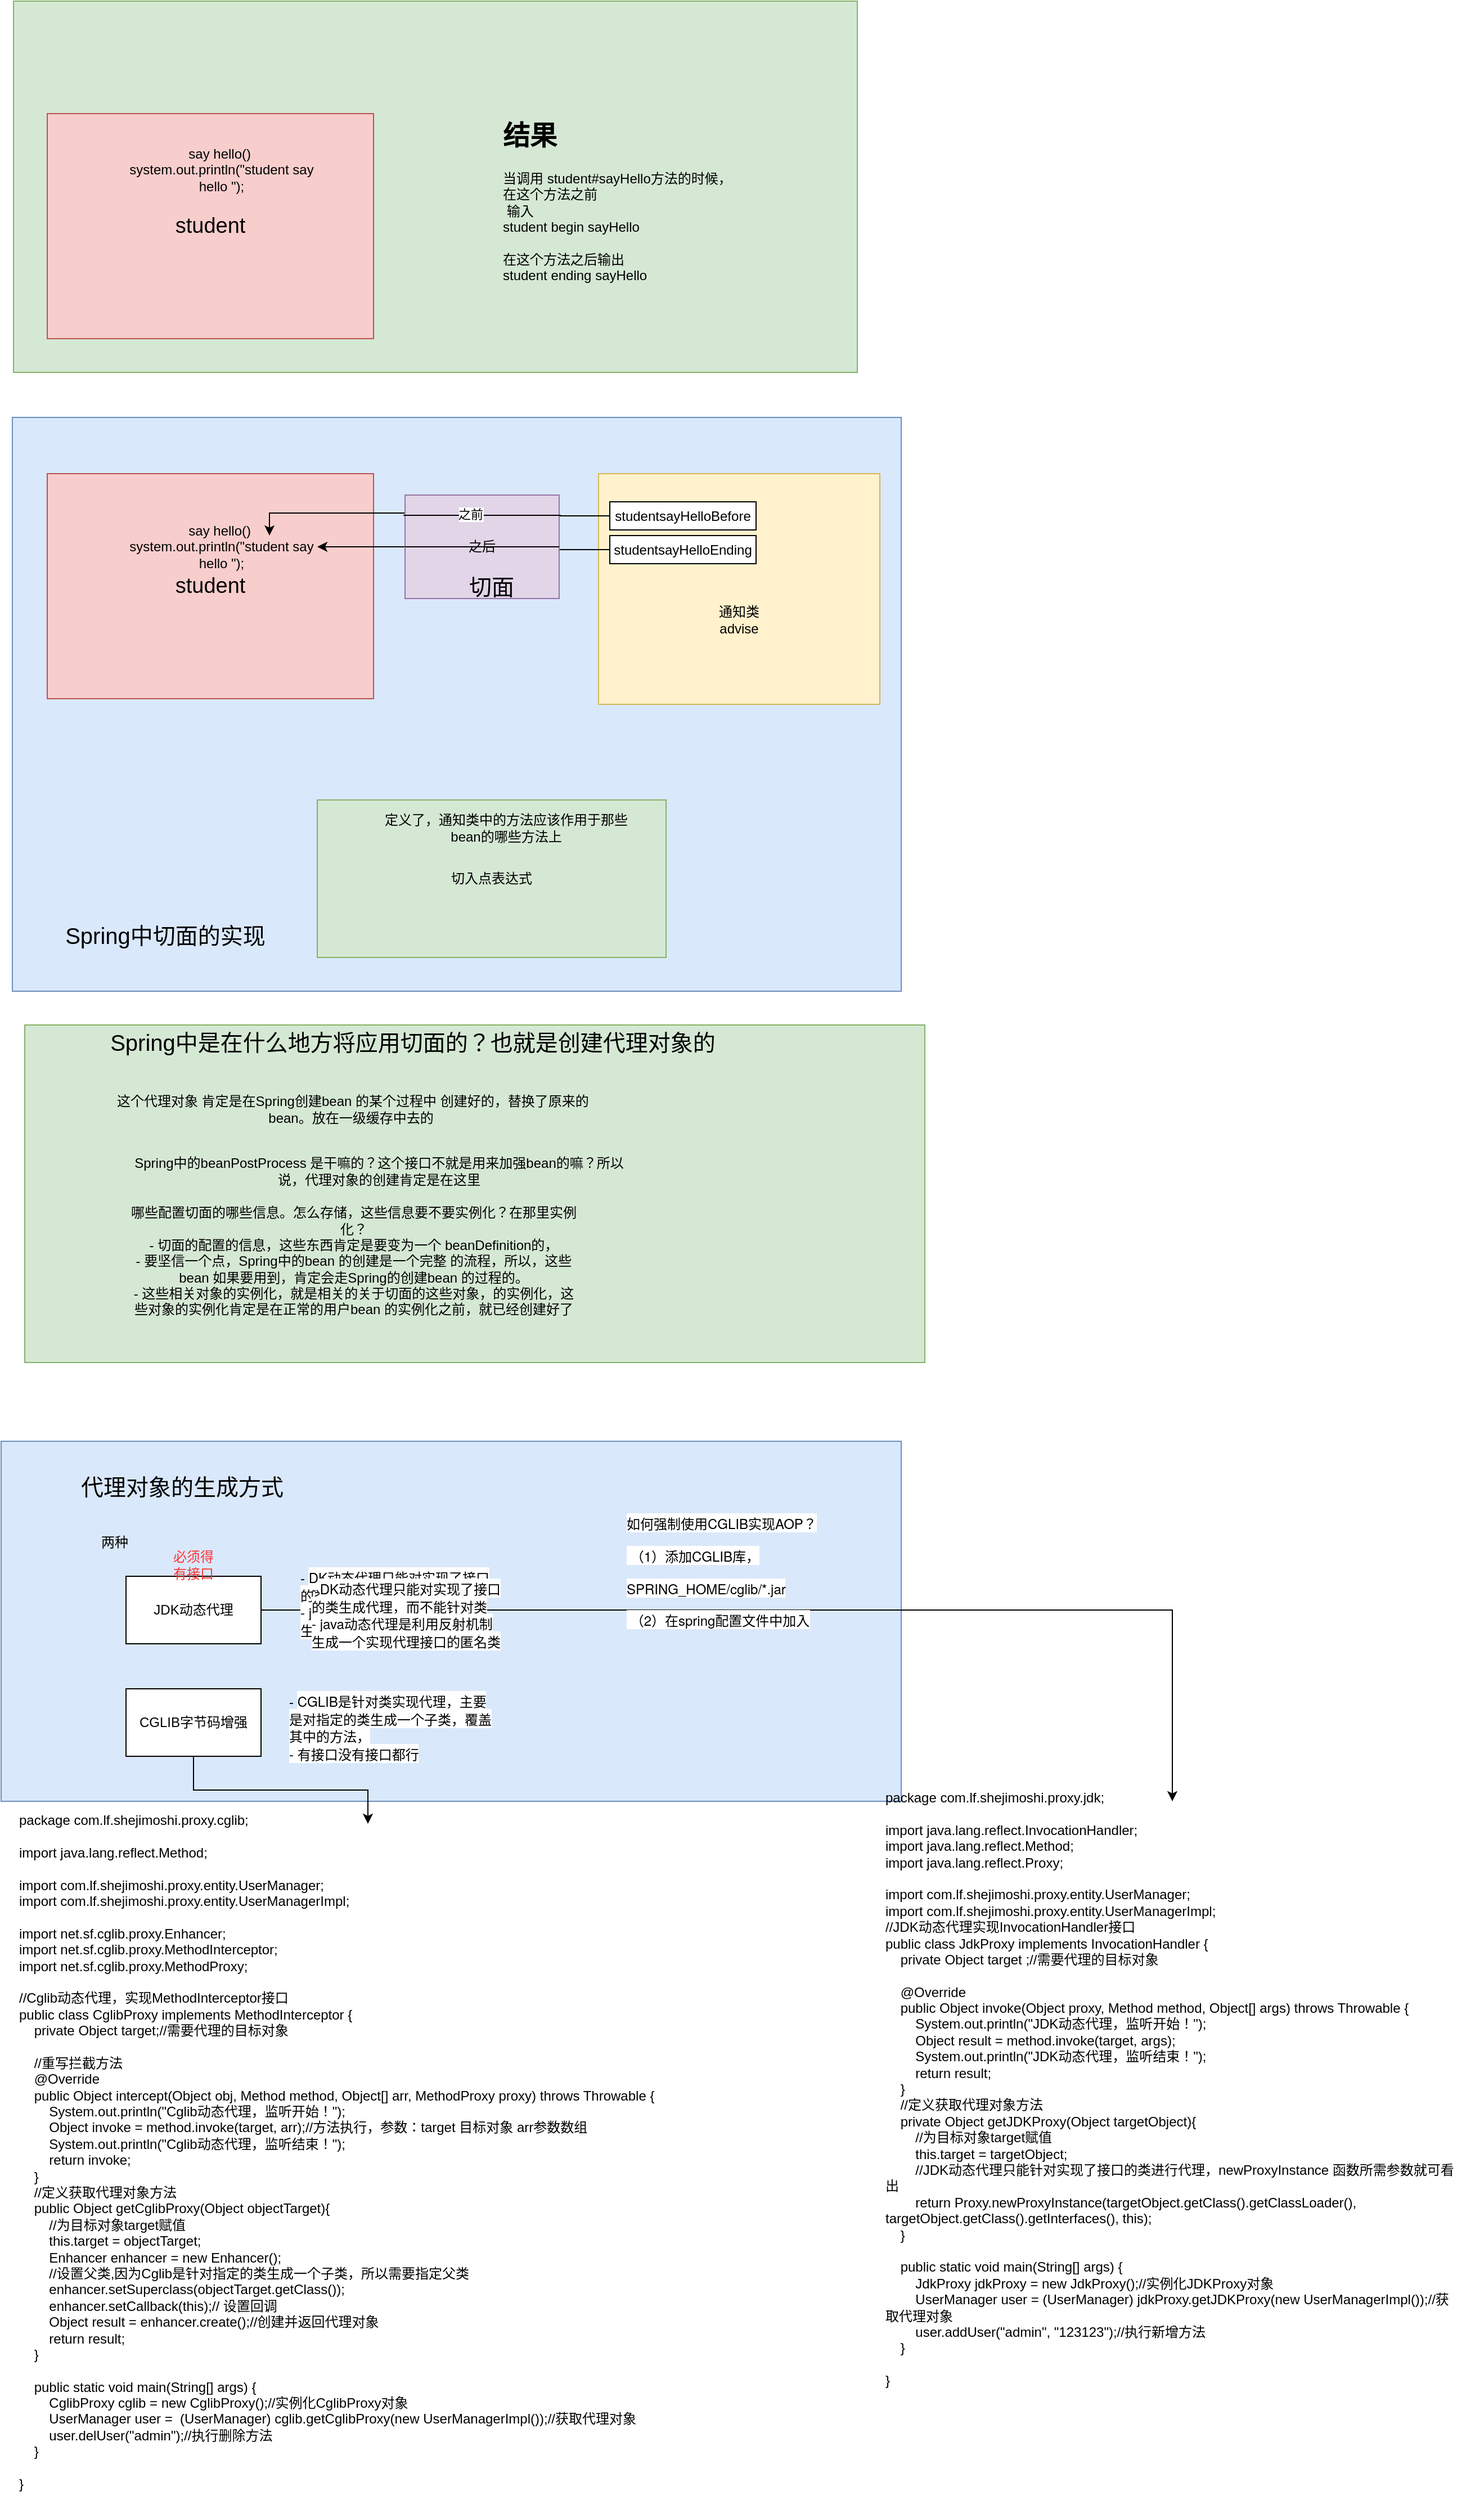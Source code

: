 <mxfile version="14.3.1" type="github"><diagram id="tRH_UNjnT5FQP__gNTYF" name="第 1 页"><mxGraphModel dx="946" dy="646" grid="1" gridSize="10" guides="1" tooltips="1" connect="1" arrows="1" fold="1" page="1" pageScale="1" pageWidth="827" pageHeight="1169" math="0" shadow="0"><root><mxCell id="0"/><mxCell id="1" parent="0"/><mxCell id="f4IIJ4xasxT3_E2dLYzg-26" value="" style="rounded=0;whiteSpace=wrap;html=1;fillColor=#e1d5e7;strokeColor=#9673a6;" vertex="1" parent="1"><mxGeometry x="385" y="545" width="120" height="60" as="geometry"/></mxCell><mxCell id="f4IIJ4xasxT3_E2dLYzg-25" value="" style="rounded=0;whiteSpace=wrap;html=1;fillColor=#e1d5e7;strokeColor=#9673a6;" vertex="1" parent="1"><mxGeometry x="355" y="545" width="175" height="85" as="geometry"/></mxCell><mxCell id="f4IIJ4xasxT3_E2dLYzg-13" value="" style="rounded=0;whiteSpace=wrap;html=1;fillColor=#dae8fc;strokeColor=#6c8ebf;" vertex="1" parent="1"><mxGeometry x="19" y="480" width="790" height="510" as="geometry"/></mxCell><mxCell id="f4IIJ4xasxT3_E2dLYzg-8" value="" style="rounded=0;whiteSpace=wrap;html=1;fillColor=#d5e8d4;strokeColor=#82b366;" vertex="1" parent="1"><mxGeometry x="20" y="110" width="750" height="330" as="geometry"/></mxCell><mxCell id="f4IIJ4xasxT3_E2dLYzg-1" value="" style="rounded=0;whiteSpace=wrap;html=1;fillColor=#f8cecc;strokeColor=#b85450;" vertex="1" parent="1"><mxGeometry x="50" y="210" width="290" height="200" as="geometry"/></mxCell><mxCell id="f4IIJ4xasxT3_E2dLYzg-2" value="&lt;font style=&quot;font-size: 19px&quot;&gt;student&lt;/font&gt;" style="text;html=1;strokeColor=none;fillColor=none;align=center;verticalAlign=middle;whiteSpace=wrap;rounded=0;" vertex="1" parent="1"><mxGeometry x="175" y="300" width="40" height="20" as="geometry"/></mxCell><mxCell id="f4IIJ4xasxT3_E2dLYzg-4" value="say hello()&amp;nbsp;&lt;br&gt;system.out.println(&quot;student say hello &quot;);" style="text;html=1;strokeColor=none;fillColor=none;align=center;verticalAlign=middle;whiteSpace=wrap;rounded=0;" vertex="1" parent="1"><mxGeometry x="120" y="250" width="170" height="20" as="geometry"/></mxCell><mxCell id="f4IIJ4xasxT3_E2dLYzg-6" value="&lt;h1&gt;结果&lt;/h1&gt;&lt;div&gt;当调用 student#sayHello方法的时候，&lt;br&gt;在这个方法之前&lt;br&gt;&amp;nbsp;输入&lt;br&gt;student begin sayHello&lt;br&gt;&lt;br&gt;在这个方法之后输出&lt;br&gt;student ending sayHello&lt;/div&gt;" style="text;html=1;strokeColor=none;fillColor=none;spacing=5;spacingTop=-20;whiteSpace=wrap;overflow=hidden;rounded=0;" vertex="1" parent="1"><mxGeometry x="450" y="210" width="260" height="190" as="geometry"/></mxCell><mxCell id="f4IIJ4xasxT3_E2dLYzg-10" value="" style="rounded=0;whiteSpace=wrap;html=1;fillColor=#f8cecc;strokeColor=#b85450;" vertex="1" parent="1"><mxGeometry x="50" y="530" width="290" height="200" as="geometry"/></mxCell><mxCell id="f4IIJ4xasxT3_E2dLYzg-11" value="&lt;font style=&quot;font-size: 19px&quot;&gt;student&lt;/font&gt;" style="text;html=1;strokeColor=none;fillColor=none;align=center;verticalAlign=middle;whiteSpace=wrap;rounded=0;" vertex="1" parent="1"><mxGeometry x="175" y="620" width="40" height="20" as="geometry"/></mxCell><mxCell id="f4IIJ4xasxT3_E2dLYzg-12" value="say hello()&amp;nbsp;&lt;br&gt;system.out.println(&quot;student say hello &quot;);" style="text;html=1;strokeColor=none;fillColor=none;align=center;verticalAlign=middle;whiteSpace=wrap;rounded=0;" vertex="1" parent="1"><mxGeometry x="120" y="585" width="170" height="20" as="geometry"/></mxCell><mxCell id="f4IIJ4xasxT3_E2dLYzg-14" value="" style="rounded=0;whiteSpace=wrap;html=1;fillColor=#fff2cc;strokeColor=#d6b656;" vertex="1" parent="1"><mxGeometry x="540" y="530" width="250" height="205" as="geometry"/></mxCell><mxCell id="f4IIJ4xasxT3_E2dLYzg-15" value="通知类advise" style="text;html=1;strokeColor=none;fillColor=none;align=center;verticalAlign=middle;whiteSpace=wrap;rounded=0;" vertex="1" parent="1"><mxGeometry x="645" y="650" width="40" height="20" as="geometry"/></mxCell><mxCell id="f4IIJ4xasxT3_E2dLYzg-29" style="edgeStyle=orthogonalEdgeStyle;rounded=0;orthogonalLoop=1;jettySize=auto;html=1;entryX=0.75;entryY=0;entryDx=0;entryDy=0;" edge="1" parent="1" source="f4IIJ4xasxT3_E2dLYzg-16" target="f4IIJ4xasxT3_E2dLYzg-12"><mxGeometry relative="1" as="geometry"/></mxCell><mxCell id="f4IIJ4xasxT3_E2dLYzg-16" value="studentsayHelloBefore" style="rounded=0;whiteSpace=wrap;html=1;" vertex="1" parent="1"><mxGeometry x="550" y="555" width="130" height="25" as="geometry"/></mxCell><mxCell id="f4IIJ4xasxT3_E2dLYzg-35" style="edgeStyle=orthogonalEdgeStyle;rounded=0;orthogonalLoop=1;jettySize=auto;html=1;" edge="1" parent="1" source="f4IIJ4xasxT3_E2dLYzg-17" target="f4IIJ4xasxT3_E2dLYzg-12"><mxGeometry relative="1" as="geometry"/></mxCell><mxCell id="f4IIJ4xasxT3_E2dLYzg-17" value="studentsayHelloEnding" style="rounded=0;whiteSpace=wrap;html=1;" vertex="1" parent="1"><mxGeometry x="550" y="585" width="130" height="25" as="geometry"/></mxCell><mxCell id="f4IIJ4xasxT3_E2dLYzg-18" value="切入点表达式" style="rounded=0;whiteSpace=wrap;html=1;fillColor=#d5e8d4;strokeColor=#82b366;" vertex="1" parent="1"><mxGeometry x="290" y="820" width="310" height="140" as="geometry"/></mxCell><mxCell id="f4IIJ4xasxT3_E2dLYzg-19" value="定义了，通知类中的方法应该作用于那些bean的哪些方法上" style="text;html=1;strokeColor=none;fillColor=none;align=center;verticalAlign=middle;whiteSpace=wrap;rounded=0;" vertex="1" parent="1"><mxGeometry x="340" y="830" width="236" height="30" as="geometry"/></mxCell><mxCell id="f4IIJ4xasxT3_E2dLYzg-27" value="之后" style="rounded=0;whiteSpace=wrap;html=1;fillColor=#e1d5e7;strokeColor=#9673a6;" vertex="1" parent="1"><mxGeometry x="368" y="549" width="137" height="92" as="geometry"/></mxCell><mxCell id="f4IIJ4xasxT3_E2dLYzg-31" value="" style="endArrow=none;html=1;" edge="1" parent="1"><mxGeometry width="50" height="50" relative="1" as="geometry"><mxPoint x="366.5" y="567" as="sourcePoint"/><mxPoint x="506.5" y="567" as="targetPoint"/></mxGeometry></mxCell><mxCell id="f4IIJ4xasxT3_E2dLYzg-33" value="之前" style="edgeLabel;html=1;align=center;verticalAlign=middle;resizable=0;points=[];" vertex="1" connectable="0" parent="f4IIJ4xasxT3_E2dLYzg-31"><mxGeometry x="-0.164" y="1" relative="1" as="geometry"><mxPoint x="1" as="offset"/></mxGeometry></mxCell><mxCell id="f4IIJ4xasxT3_E2dLYzg-36" value="" style="endArrow=none;html=1;entryX=1;entryY=0.5;entryDx=0;entryDy=0;exitX=0;exitY=0.5;exitDx=0;exitDy=0;" edge="1" parent="1" source="f4IIJ4xasxT3_E2dLYzg-27" target="f4IIJ4xasxT3_E2dLYzg-27"><mxGeometry width="50" height="50" relative="1" as="geometry"><mxPoint x="400" y="750" as="sourcePoint"/><mxPoint x="450" y="700" as="targetPoint"/></mxGeometry></mxCell><mxCell id="f4IIJ4xasxT3_E2dLYzg-37" value="&lt;font style=&quot;font-size: 20px&quot;&gt;切面&lt;/font&gt;" style="text;html=1;strokeColor=none;fillColor=none;align=center;verticalAlign=middle;whiteSpace=wrap;rounded=0;" vertex="1" parent="1"><mxGeometry x="410" y="620" width="70" height="20" as="geometry"/></mxCell><mxCell id="f4IIJ4xasxT3_E2dLYzg-38" value="&lt;font style=&quot;font-size: 20px&quot;&gt;Spring中切面的实现&lt;/font&gt;" style="text;html=1;strokeColor=none;fillColor=none;align=center;verticalAlign=middle;whiteSpace=wrap;rounded=0;" vertex="1" parent="1"><mxGeometry x="50" y="920" width="210" height="40" as="geometry"/></mxCell><mxCell id="f4IIJ4xasxT3_E2dLYzg-40" value="" style="rounded=0;whiteSpace=wrap;html=1;fillColor=#d5e8d4;strokeColor=#82b366;" vertex="1" parent="1"><mxGeometry x="30" y="1020" width="800" height="300" as="geometry"/></mxCell><mxCell id="f4IIJ4xasxT3_E2dLYzg-41" value="&lt;font style=&quot;font-size: 20px&quot;&gt;Spring中是在什么地方将应用切面的？也就是创建代理对象的&lt;/font&gt;" style="text;html=1;strokeColor=none;fillColor=none;align=center;verticalAlign=middle;whiteSpace=wrap;rounded=0;" vertex="1" parent="1"><mxGeometry x="50" y="1030" width="650" height="10" as="geometry"/></mxCell><mxCell id="f4IIJ4xasxT3_E2dLYzg-42" value="&amp;nbsp;这个代理对象 肯定是在Spring创建bean 的某个过程中 创建好的，替换了原来的bean。放在一级缓存中去的" style="text;html=1;strokeColor=none;fillColor=none;align=center;verticalAlign=middle;whiteSpace=wrap;rounded=0;" vertex="1" parent="1"><mxGeometry x="90" y="1090" width="460" height="10" as="geometry"/></mxCell><mxCell id="f4IIJ4xasxT3_E2dLYzg-44" value="Spring中的beanPostProcess 是干嘛的？这个接口不就是用来加强bean的嘛？所以说，代理对象的创建肯定是在这里" style="text;html=1;strokeColor=none;fillColor=none;align=center;verticalAlign=middle;whiteSpace=wrap;rounded=0;" vertex="1" parent="1"><mxGeometry x="120" y="1140" width="450" height="20" as="geometry"/></mxCell><mxCell id="f4IIJ4xasxT3_E2dLYzg-45" value="哪些配置切面的哪些信息。怎么存储，这些信息要不要实例化？在那里实例化？&lt;br&gt;- 切面的配置的信息，这些东西肯定是要变为一个 beanDefinition的，&lt;br&gt;- 要坚信一个点，Spring中的bean 的创建是一个完整 的流程，所以，这些bean 如果要用到，肯定会走Spring的创建bean 的过程的。&lt;br&gt;- 这些相关对象的实例化，就是相关的关于切面的这些对象，的实例化，这些对象的实例化肯定是在正常的用户bean 的实例化之前，就已经创建好了" style="text;html=1;strokeColor=none;fillColor=none;align=center;verticalAlign=middle;whiteSpace=wrap;rounded=0;" vertex="1" parent="1"><mxGeometry x="120" y="1220" width="405" height="20" as="geometry"/></mxCell><mxCell id="f4IIJ4xasxT3_E2dLYzg-46" value="" style="rounded=0;whiteSpace=wrap;html=1;fillColor=#dae8fc;strokeColor=#6c8ebf;" vertex="1" parent="1"><mxGeometry x="9" y="1390" width="800" height="320" as="geometry"/></mxCell><mxCell id="f4IIJ4xasxT3_E2dLYzg-48" value="&lt;span style=&quot;font-size: 20px&quot;&gt;代理对象的生成方式&lt;/span&gt;" style="text;html=1;strokeColor=none;fillColor=none;align=center;verticalAlign=middle;whiteSpace=wrap;rounded=0;" vertex="1" parent="1"><mxGeometry x="60" y="1410" width="220" height="40" as="geometry"/></mxCell><mxCell id="f4IIJ4xasxT3_E2dLYzg-50" value="两种" style="text;html=1;strokeColor=none;fillColor=none;align=center;verticalAlign=middle;whiteSpace=wrap;rounded=0;" vertex="1" parent="1"><mxGeometry x="90" y="1470" width="40" height="20" as="geometry"/></mxCell><mxCell id="f4IIJ4xasxT3_E2dLYzg-63" style="edgeStyle=orthogonalEdgeStyle;rounded=0;orthogonalLoop=1;jettySize=auto;html=1;" edge="1" parent="1" source="f4IIJ4xasxT3_E2dLYzg-51" target="f4IIJ4xasxT3_E2dLYzg-62"><mxGeometry relative="1" as="geometry"/></mxCell><mxCell id="f4IIJ4xasxT3_E2dLYzg-51" value="JDK动态代理" style="rounded=0;whiteSpace=wrap;html=1;" vertex="1" parent="1"><mxGeometry x="120" y="1510" width="120" height="60" as="geometry"/></mxCell><mxCell id="f4IIJ4xasxT3_E2dLYzg-61" style="edgeStyle=orthogonalEdgeStyle;rounded=0;orthogonalLoop=1;jettySize=auto;html=1;" edge="1" parent="1" source="f4IIJ4xasxT3_E2dLYzg-52" target="f4IIJ4xasxT3_E2dLYzg-59"><mxGeometry relative="1" as="geometry"/></mxCell><mxCell id="f4IIJ4xasxT3_E2dLYzg-52" value="CGLIB字节码增强" style="rounded=0;whiteSpace=wrap;html=1;" vertex="1" parent="1"><mxGeometry x="120" y="1610" width="120" height="60" as="geometry"/></mxCell><mxCell id="f4IIJ4xasxT3_E2dLYzg-55" value="&lt;br&gt;-&amp;nbsp;&lt;span style=&quot;font-family: &amp;#34;pingfang sc&amp;#34; , &amp;#34;microsoft yahei&amp;#34; , &amp;#34;helvetica neue&amp;#34; , &amp;#34;helvetica&amp;#34; , &amp;#34;arial&amp;#34; , sans-serif ; background-color: rgb(255 , 255 , 255)&quot;&gt;DK动态代理只能对实现了接口的类生成代理，而不能针对类&lt;br&gt;-&amp;nbsp;&lt;/span&gt;&lt;span style=&quot;font-family: &amp;#34;pingfang sc&amp;#34; , &amp;#34;microsoft yahei&amp;#34; , &amp;#34;helvetica neue&amp;#34; , &amp;#34;helvetica&amp;#34; , &amp;#34;arial&amp;#34; , sans-serif ; background-color: rgb(255 , 255 , 255)&quot;&gt;java动态代理是利用反射机制生成一个实现代理接口的匿名类&lt;/span&gt;&lt;span style=&quot;font-family: &amp;#34;pingfang sc&amp;#34; , &amp;#34;microsoft yahei&amp;#34; , &amp;#34;helvetica neue&amp;#34; , &amp;#34;helvetica&amp;#34; , &amp;#34;arial&amp;#34; , sans-serif ; background-color: rgb(255 , 255 , 255)&quot;&gt;&lt;br&gt;&lt;/span&gt;" style="text;html=1;strokeColor=none;fillColor=none;spacing=5;spacingTop=-20;whiteSpace=wrap;overflow=hidden;rounded=0;" vertex="1" parent="1"><mxGeometry x="270" y="1500" width="180" height="70" as="geometry"/></mxCell><mxCell id="f4IIJ4xasxT3_E2dLYzg-56" value="&lt;br&gt;-&amp;nbsp;&lt;span style=&quot;font-family: &amp;#34;pingfang sc&amp;#34; , &amp;#34;microsoft yahei&amp;#34; , &amp;#34;helvetica neue&amp;#34; , &amp;#34;helvetica&amp;#34; , &amp;#34;arial&amp;#34; , sans-serif ; background-color: rgb(255 , 255 , 255)&quot;&gt;CGLIB是针对类实现代理，主要是对指定的类生成一个子类，覆盖其中的方法，&lt;br&gt;- 有接口没有接口都行&lt;br&gt;&lt;/span&gt;" style="text;html=1;strokeColor=none;fillColor=none;spacing=5;spacingTop=-20;whiteSpace=wrap;overflow=hidden;rounded=0;" vertex="1" parent="1"><mxGeometry x="260" y="1610" width="190" height="120" as="geometry"/></mxCell><mxCell id="f4IIJ4xasxT3_E2dLYzg-57" value="&lt;h1&gt;&lt;span style=&quot;font-family: &amp;#34;pingfang sc&amp;#34; , &amp;#34;microsoft yahei&amp;#34; , &amp;#34;helvetica neue&amp;#34; , &amp;#34;helvetica&amp;#34; , &amp;#34;arial&amp;#34; , sans-serif ; font-size: 12px ; font-weight: 400 ; background-color: rgb(255 , 255 , 255)&quot;&gt;如何强制使用CGLIB实现AOP？&lt;/span&gt;&lt;br style=&quot;margin: 0px ; padding: 0px ; font-family: &amp;#34;pingfang sc&amp;#34; , &amp;#34;microsoft yahei&amp;#34; , &amp;#34;helvetica neue&amp;#34; , &amp;#34;helvetica&amp;#34; , &amp;#34;arial&amp;#34; , sans-serif ; font-size: 12px ; font-weight: 400 ; background-color: rgb(255 , 255 , 255)&quot;&gt;&lt;span style=&quot;font-family: &amp;#34;pingfang sc&amp;#34; , &amp;#34;microsoft yahei&amp;#34; , &amp;#34;helvetica neue&amp;#34; , &amp;#34;helvetica&amp;#34; , &amp;#34;arial&amp;#34; , sans-serif ; font-size: 12px ; font-weight: 400 ; background-color: rgb(255 , 255 , 255)&quot;&gt;&amp;nbsp;（1）添加CGLIB库，SPRING_HOME/cglib/*.jar&lt;/span&gt;&lt;br style=&quot;margin: 0px ; padding: 0px ; font-family: &amp;#34;pingfang sc&amp;#34; , &amp;#34;microsoft yahei&amp;#34; , &amp;#34;helvetica neue&amp;#34; , &amp;#34;helvetica&amp;#34; , &amp;#34;arial&amp;#34; , sans-serif ; font-size: 12px ; font-weight: 400 ; background-color: rgb(255 , 255 , 255)&quot;&gt;&lt;span style=&quot;font-family: &amp;#34;pingfang sc&amp;#34; , &amp;#34;microsoft yahei&amp;#34; , &amp;#34;helvetica neue&amp;#34; , &amp;#34;helvetica&amp;#34; , &amp;#34;arial&amp;#34; , sans-serif ; font-size: 12px ; font-weight: 400 ; background-color: rgb(255 , 255 , 255)&quot;&gt;&amp;nbsp;（2）在spring配置文件中加入&amp;lt;aop:aspectj-autoproxy proxy-target-class=&quot;true&quot;/&amp;gt;&lt;/span&gt;&lt;br&gt;&lt;/h1&gt;" style="text;html=1;strokeColor=none;fillColor=none;spacing=5;spacingTop=-20;whiteSpace=wrap;overflow=hidden;rounded=0;" vertex="1" parent="1"><mxGeometry x="560" y="1440" width="190" height="120" as="geometry"/></mxCell><mxCell id="f4IIJ4xasxT3_E2dLYzg-59" value="&lt;div&gt;package com.lf.shejimoshi.proxy.cglib;&lt;/div&gt;&lt;div&gt;&lt;br&gt;&lt;/div&gt;&lt;div&gt;import java.lang.reflect.Method;&lt;/div&gt;&lt;div&gt;&lt;br&gt;&lt;/div&gt;&lt;div&gt;import com.lf.shejimoshi.proxy.entity.UserManager;&lt;/div&gt;&lt;div&gt;import com.lf.shejimoshi.proxy.entity.UserManagerImpl;&lt;/div&gt;&lt;div&gt;&lt;br&gt;&lt;/div&gt;&lt;div&gt;import net.sf.cglib.proxy.Enhancer;&lt;/div&gt;&lt;div&gt;import net.sf.cglib.proxy.MethodInterceptor;&lt;/div&gt;&lt;div&gt;import net.sf.cglib.proxy.MethodProxy;&lt;/div&gt;&lt;div&gt;&lt;br&gt;&lt;/div&gt;&lt;div&gt;//Cglib动态代理，实现MethodInterceptor接口&lt;/div&gt;&lt;div&gt;public class CglibProxy implements MethodInterceptor {&lt;/div&gt;&lt;div&gt;&amp;nbsp; &amp;nbsp; private Object target;//需要代理的目标对象&lt;/div&gt;&lt;div&gt;&amp;nbsp; &amp;nbsp;&amp;nbsp;&lt;/div&gt;&lt;div&gt;&amp;nbsp; &amp;nbsp; //重写拦截方法&lt;/div&gt;&lt;div&gt;&amp;nbsp; &amp;nbsp; @Override&lt;/div&gt;&lt;div&gt;&amp;nbsp; &amp;nbsp; public Object intercept(Object obj, Method method, Object[] arr, MethodProxy proxy) throws Throwable {&lt;/div&gt;&lt;div&gt;&amp;nbsp; &amp;nbsp; &amp;nbsp; &amp;nbsp; System.out.println(&quot;Cglib动态代理，监听开始！&quot;);&lt;/div&gt;&lt;div&gt;&amp;nbsp; &amp;nbsp; &amp;nbsp; &amp;nbsp; Object invoke = method.invoke(target, arr);//方法执行，参数：target 目标对象 arr参数数组&lt;/div&gt;&lt;div&gt;&amp;nbsp; &amp;nbsp; &amp;nbsp; &amp;nbsp; System.out.println(&quot;Cglib动态代理，监听结束！&quot;);&lt;/div&gt;&lt;div&gt;&amp;nbsp; &amp;nbsp; &amp;nbsp; &amp;nbsp; return invoke;&lt;/div&gt;&lt;div&gt;&amp;nbsp; &amp;nbsp; }&lt;/div&gt;&lt;div&gt;&amp;nbsp; &amp;nbsp; //定义获取代理对象方法&lt;/div&gt;&lt;div&gt;&amp;nbsp; &amp;nbsp; public Object getCglibProxy(Object objectTarget){&lt;/div&gt;&lt;div&gt;&amp;nbsp; &amp;nbsp; &amp;nbsp; &amp;nbsp; //为目标对象target赋值&lt;/div&gt;&lt;div&gt;&amp;nbsp; &amp;nbsp; &amp;nbsp; &amp;nbsp; this.target = objectTarget;&lt;/div&gt;&lt;div&gt;&amp;nbsp; &amp;nbsp; &amp;nbsp; &amp;nbsp; Enhancer enhancer = new Enhancer();&lt;/div&gt;&lt;div&gt;&amp;nbsp; &amp;nbsp; &amp;nbsp; &amp;nbsp; //设置父类,因为Cglib是针对指定的类生成一个子类，所以需要指定父类&lt;/div&gt;&lt;div&gt;&amp;nbsp; &amp;nbsp; &amp;nbsp; &amp;nbsp; enhancer.setSuperclass(objectTarget.getClass());&lt;/div&gt;&lt;div&gt;&amp;nbsp; &amp;nbsp; &amp;nbsp; &amp;nbsp; enhancer.setCallback(this);// 设置回调&amp;nbsp;&lt;/div&gt;&lt;div&gt;&amp;nbsp; &amp;nbsp; &amp;nbsp; &amp;nbsp; Object result = enhancer.create();//创建并返回代理对象&lt;/div&gt;&lt;div&gt;&amp;nbsp; &amp;nbsp; &amp;nbsp; &amp;nbsp; return result;&lt;/div&gt;&lt;div&gt;&amp;nbsp; &amp;nbsp; }&lt;/div&gt;&lt;div&gt;&amp;nbsp; &amp;nbsp;&amp;nbsp;&lt;/div&gt;&lt;div&gt;&amp;nbsp; &amp;nbsp; public static void main(String[] args) {&lt;/div&gt;&lt;div&gt;&amp;nbsp; &amp;nbsp; &amp;nbsp; &amp;nbsp; CglibProxy cglib = new CglibProxy();//实例化CglibProxy对象&lt;/div&gt;&lt;div&gt;&amp;nbsp; &amp;nbsp; &amp;nbsp; &amp;nbsp; UserManager user =&amp;nbsp; (UserManager) cglib.getCglibProxy(new UserManagerImpl());//获取代理对象&lt;/div&gt;&lt;div&gt;&amp;nbsp; &amp;nbsp; &amp;nbsp; &amp;nbsp; user.delUser(&quot;admin&quot;);//执行删除方法&lt;/div&gt;&lt;div&gt;&amp;nbsp; &amp;nbsp; }&lt;/div&gt;&lt;div&gt;&amp;nbsp; &amp;nbsp;&amp;nbsp;&lt;/div&gt;&lt;div&gt;}&lt;/div&gt;" style="text;html=1;strokeColor=none;fillColor=none;spacing=5;spacingTop=-20;whiteSpace=wrap;overflow=hidden;rounded=0;" vertex="1" parent="1"><mxGeometry x="20" y="1730" width="630" height="600" as="geometry"/></mxCell><mxCell id="f4IIJ4xasxT3_E2dLYzg-62" value="&lt;div&gt;package com.lf.shejimoshi.proxy.jdk;&lt;/div&gt;&lt;div&gt;&lt;br&gt;&lt;/div&gt;&lt;div&gt;import java.lang.reflect.InvocationHandler;&lt;/div&gt;&lt;div&gt;import java.lang.reflect.Method;&lt;/div&gt;&lt;div&gt;import java.lang.reflect.Proxy;&lt;/div&gt;&lt;div&gt;&lt;br&gt;&lt;/div&gt;&lt;div&gt;import com.lf.shejimoshi.proxy.entity.UserManager;&lt;/div&gt;&lt;div&gt;import com.lf.shejimoshi.proxy.entity.UserManagerImpl;&lt;/div&gt;&lt;div&gt;//JDK动态代理实现InvocationHandler接口&lt;/div&gt;&lt;div&gt;public class JdkProxy implements InvocationHandler {&lt;/div&gt;&lt;div&gt;&amp;nbsp; &amp;nbsp; private Object target ;//需要代理的目标对象&lt;/div&gt;&lt;div&gt;&amp;nbsp; &amp;nbsp;&amp;nbsp;&lt;/div&gt;&lt;div&gt;&amp;nbsp; &amp;nbsp; @Override&lt;/div&gt;&lt;div&gt;&amp;nbsp; &amp;nbsp; public Object invoke(Object proxy, Method method, Object[] args) throws Throwable {&lt;/div&gt;&lt;div&gt;&amp;nbsp; &amp;nbsp; &amp;nbsp; &amp;nbsp; System.out.println(&quot;JDK动态代理，监听开始！&quot;);&lt;/div&gt;&lt;div&gt;&amp;nbsp; &amp;nbsp; &amp;nbsp; &amp;nbsp; Object result = method.invoke(target, args);&lt;/div&gt;&lt;div&gt;&amp;nbsp; &amp;nbsp; &amp;nbsp; &amp;nbsp; System.out.println(&quot;JDK动态代理，监听结束！&quot;);&lt;/div&gt;&lt;div&gt;&amp;nbsp; &amp;nbsp; &amp;nbsp; &amp;nbsp; return result;&lt;/div&gt;&lt;div&gt;&amp;nbsp; &amp;nbsp; }&lt;/div&gt;&lt;div&gt;&amp;nbsp; &amp;nbsp; //定义获取代理对象方法&lt;/div&gt;&lt;div&gt;&amp;nbsp; &amp;nbsp; private Object getJDKProxy(Object targetObject){&lt;/div&gt;&lt;div&gt;&amp;nbsp; &amp;nbsp; &amp;nbsp; &amp;nbsp; //为目标对象target赋值&lt;/div&gt;&lt;div&gt;&amp;nbsp; &amp;nbsp; &amp;nbsp; &amp;nbsp; this.target = targetObject;&lt;/div&gt;&lt;div&gt;&amp;nbsp; &amp;nbsp; &amp;nbsp; &amp;nbsp; //JDK动态代理只能针对实现了接口的类进行代理，newProxyInstance 函数所需参数就可看出&lt;/div&gt;&lt;div&gt;&amp;nbsp; &amp;nbsp; &amp;nbsp; &amp;nbsp; return Proxy.newProxyInstance(targetObject.getClass().getClassLoader(), targetObject.getClass().getInterfaces(), this);&lt;/div&gt;&lt;div&gt;&amp;nbsp; &amp;nbsp; }&lt;/div&gt;&lt;div&gt;&amp;nbsp; &amp;nbsp;&amp;nbsp;&lt;/div&gt;&lt;div&gt;&amp;nbsp; &amp;nbsp; public static void main(String[] args) {&lt;/div&gt;&lt;div&gt;&amp;nbsp; &amp;nbsp; &amp;nbsp; &amp;nbsp; JdkProxy jdkProxy = new JdkProxy();//实例化JDKProxy对象&lt;/div&gt;&lt;div&gt;&amp;nbsp; &amp;nbsp; &amp;nbsp; &amp;nbsp; UserManager user = (UserManager) jdkProxy.getJDKProxy(new UserManagerImpl());//获取代理对象&lt;/div&gt;&lt;div&gt;&amp;nbsp; &amp;nbsp; &amp;nbsp; &amp;nbsp; user.addUser(&quot;admin&quot;, &quot;123123&quot;);//执行新增方法&lt;/div&gt;&lt;div&gt;&amp;nbsp; &amp;nbsp; }&lt;/div&gt;&lt;div&gt;&amp;nbsp; &amp;nbsp;&amp;nbsp;&lt;/div&gt;&lt;div&gt;}&lt;/div&gt;" style="text;html=1;strokeColor=none;fillColor=none;spacing=5;spacingTop=-20;whiteSpace=wrap;overflow=hidden;rounded=0;" vertex="1" parent="1"><mxGeometry x="790" y="1710" width="520" height="600" as="geometry"/></mxCell><mxCell id="f4IIJ4xasxT3_E2dLYzg-64" value="&lt;font color=&quot;#ff3333&quot;&gt;必须得有接口&lt;/font&gt;" style="text;html=1;strokeColor=none;fillColor=none;align=center;verticalAlign=middle;whiteSpace=wrap;rounded=0;" vertex="1" parent="1"><mxGeometry x="160" y="1490" width="40" height="20" as="geometry"/></mxCell><mxCell id="f4IIJ4xasxT3_E2dLYzg-65" value="&lt;br&gt;-&amp;nbsp;&lt;span style=&quot;font-family: &amp;#34;pingfang sc&amp;#34; , &amp;#34;microsoft yahei&amp;#34; , &amp;#34;helvetica neue&amp;#34; , &amp;#34;helvetica&amp;#34; , &amp;#34;arial&amp;#34; , sans-serif ; background-color: rgb(255 , 255 , 255)&quot;&gt;DK动态代理只能对实现了接口的类生成代理，而不能针对类&lt;br&gt;-&amp;nbsp;&lt;/span&gt;&lt;span style=&quot;font-family: &amp;#34;pingfang sc&amp;#34; , &amp;#34;microsoft yahei&amp;#34; , &amp;#34;helvetica neue&amp;#34; , &amp;#34;helvetica&amp;#34; , &amp;#34;arial&amp;#34; , sans-serif ; background-color: rgb(255 , 255 , 255)&quot;&gt;java动态代理是利用反射机制生成一个实现代理接口的匿名类&lt;/span&gt;&lt;span style=&quot;font-family: &amp;#34;pingfang sc&amp;#34; , &amp;#34;microsoft yahei&amp;#34; , &amp;#34;helvetica neue&amp;#34; , &amp;#34;helvetica&amp;#34; , &amp;#34;arial&amp;#34; , sans-serif ; background-color: rgb(255 , 255 , 255)&quot;&gt;&lt;br&gt;&lt;/span&gt;" style="text;html=1;strokeColor=none;fillColor=none;spacing=5;spacingTop=-20;whiteSpace=wrap;overflow=hidden;rounded=0;" vertex="1" parent="1"><mxGeometry x="280" y="1510" width="180" height="70" as="geometry"/></mxCell></root></mxGraphModel></diagram></mxfile>